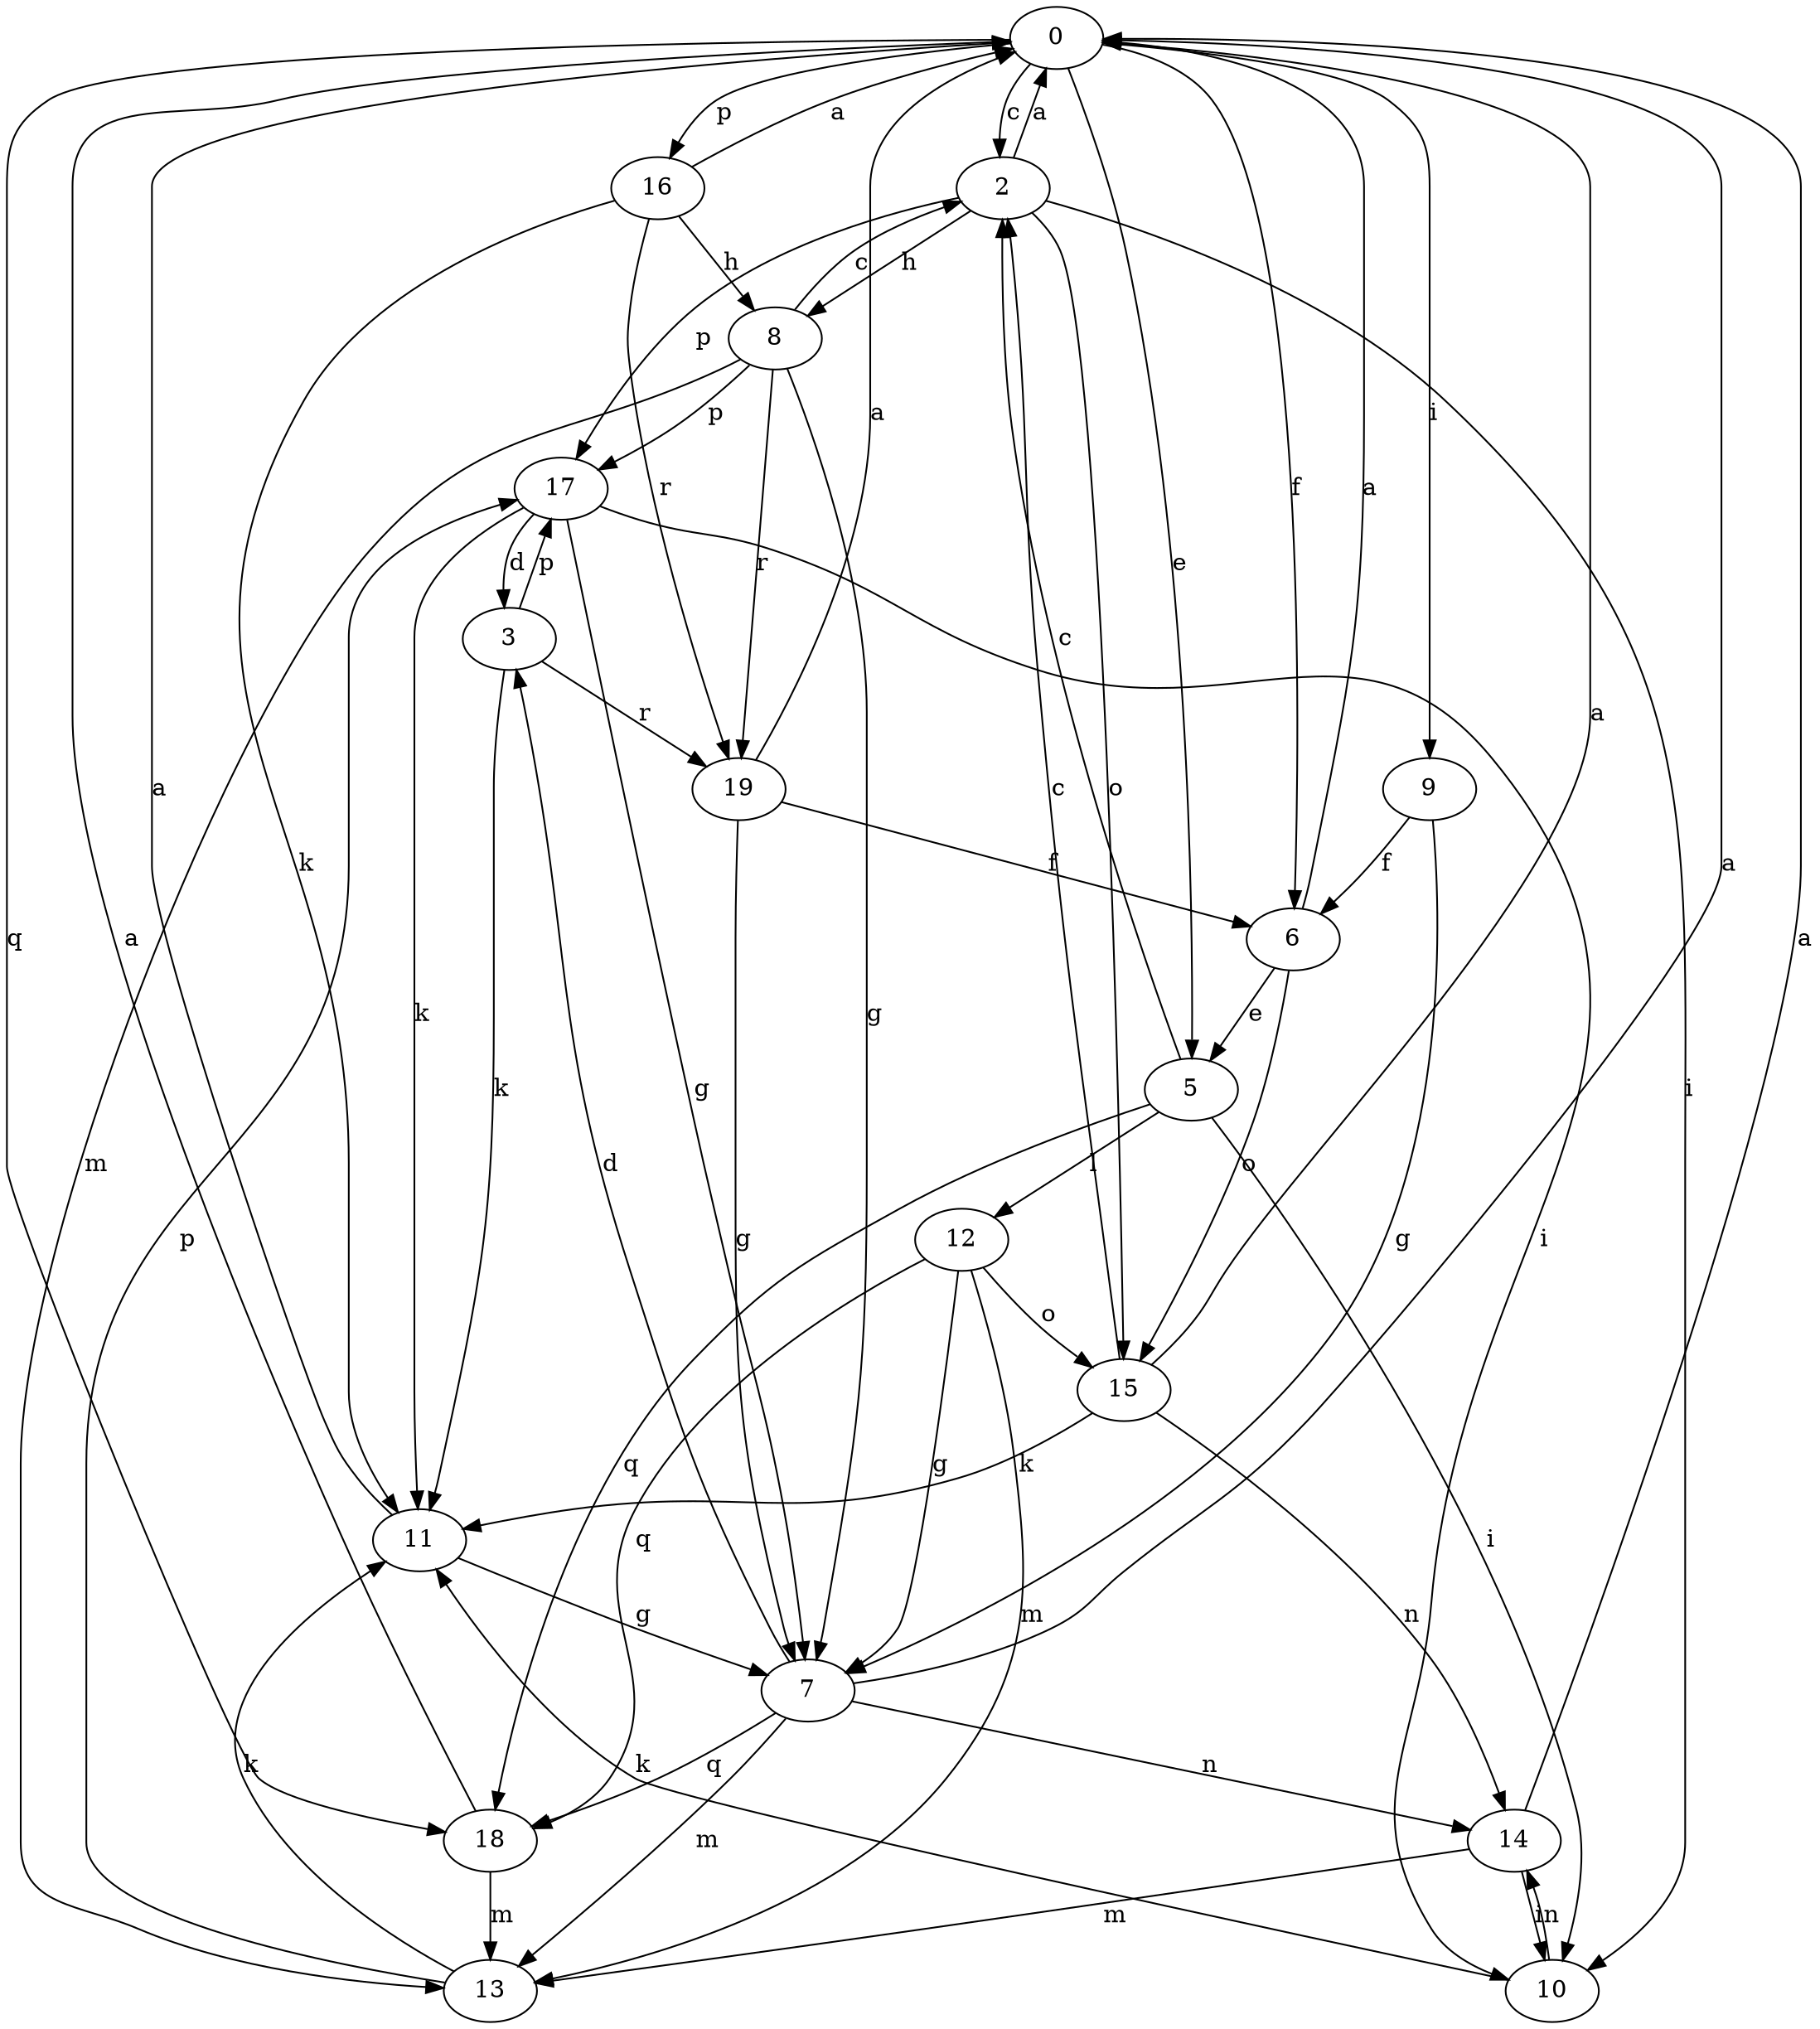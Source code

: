strict digraph  {
0;
2;
3;
5;
6;
7;
8;
9;
10;
11;
12;
13;
14;
15;
16;
17;
18;
19;
0 -> 2  [label=c];
0 -> 5  [label=e];
0 -> 6  [label=f];
0 -> 9  [label=i];
0 -> 16  [label=p];
0 -> 18  [label=q];
2 -> 0  [label=a];
2 -> 8  [label=h];
2 -> 10  [label=i];
2 -> 15  [label=o];
2 -> 17  [label=p];
3 -> 11  [label=k];
3 -> 17  [label=p];
3 -> 19  [label=r];
5 -> 2  [label=c];
5 -> 10  [label=i];
5 -> 12  [label=l];
5 -> 18  [label=q];
6 -> 0  [label=a];
6 -> 5  [label=e];
6 -> 15  [label=o];
7 -> 0  [label=a];
7 -> 3  [label=d];
7 -> 13  [label=m];
7 -> 14  [label=n];
7 -> 18  [label=q];
8 -> 2  [label=c];
8 -> 7  [label=g];
8 -> 13  [label=m];
8 -> 17  [label=p];
8 -> 19  [label=r];
9 -> 6  [label=f];
9 -> 7  [label=g];
10 -> 11  [label=k];
10 -> 14  [label=n];
11 -> 0  [label=a];
11 -> 7  [label=g];
12 -> 7  [label=g];
12 -> 13  [label=m];
12 -> 15  [label=o];
12 -> 18  [label=q];
13 -> 11  [label=k];
13 -> 17  [label=p];
14 -> 0  [label=a];
14 -> 10  [label=i];
14 -> 13  [label=m];
15 -> 0  [label=a];
15 -> 2  [label=c];
15 -> 11  [label=k];
15 -> 14  [label=n];
16 -> 0  [label=a];
16 -> 8  [label=h];
16 -> 11  [label=k];
16 -> 19  [label=r];
17 -> 3  [label=d];
17 -> 7  [label=g];
17 -> 10  [label=i];
17 -> 11  [label=k];
18 -> 0  [label=a];
18 -> 13  [label=m];
19 -> 0  [label=a];
19 -> 6  [label=f];
19 -> 7  [label=g];
}
